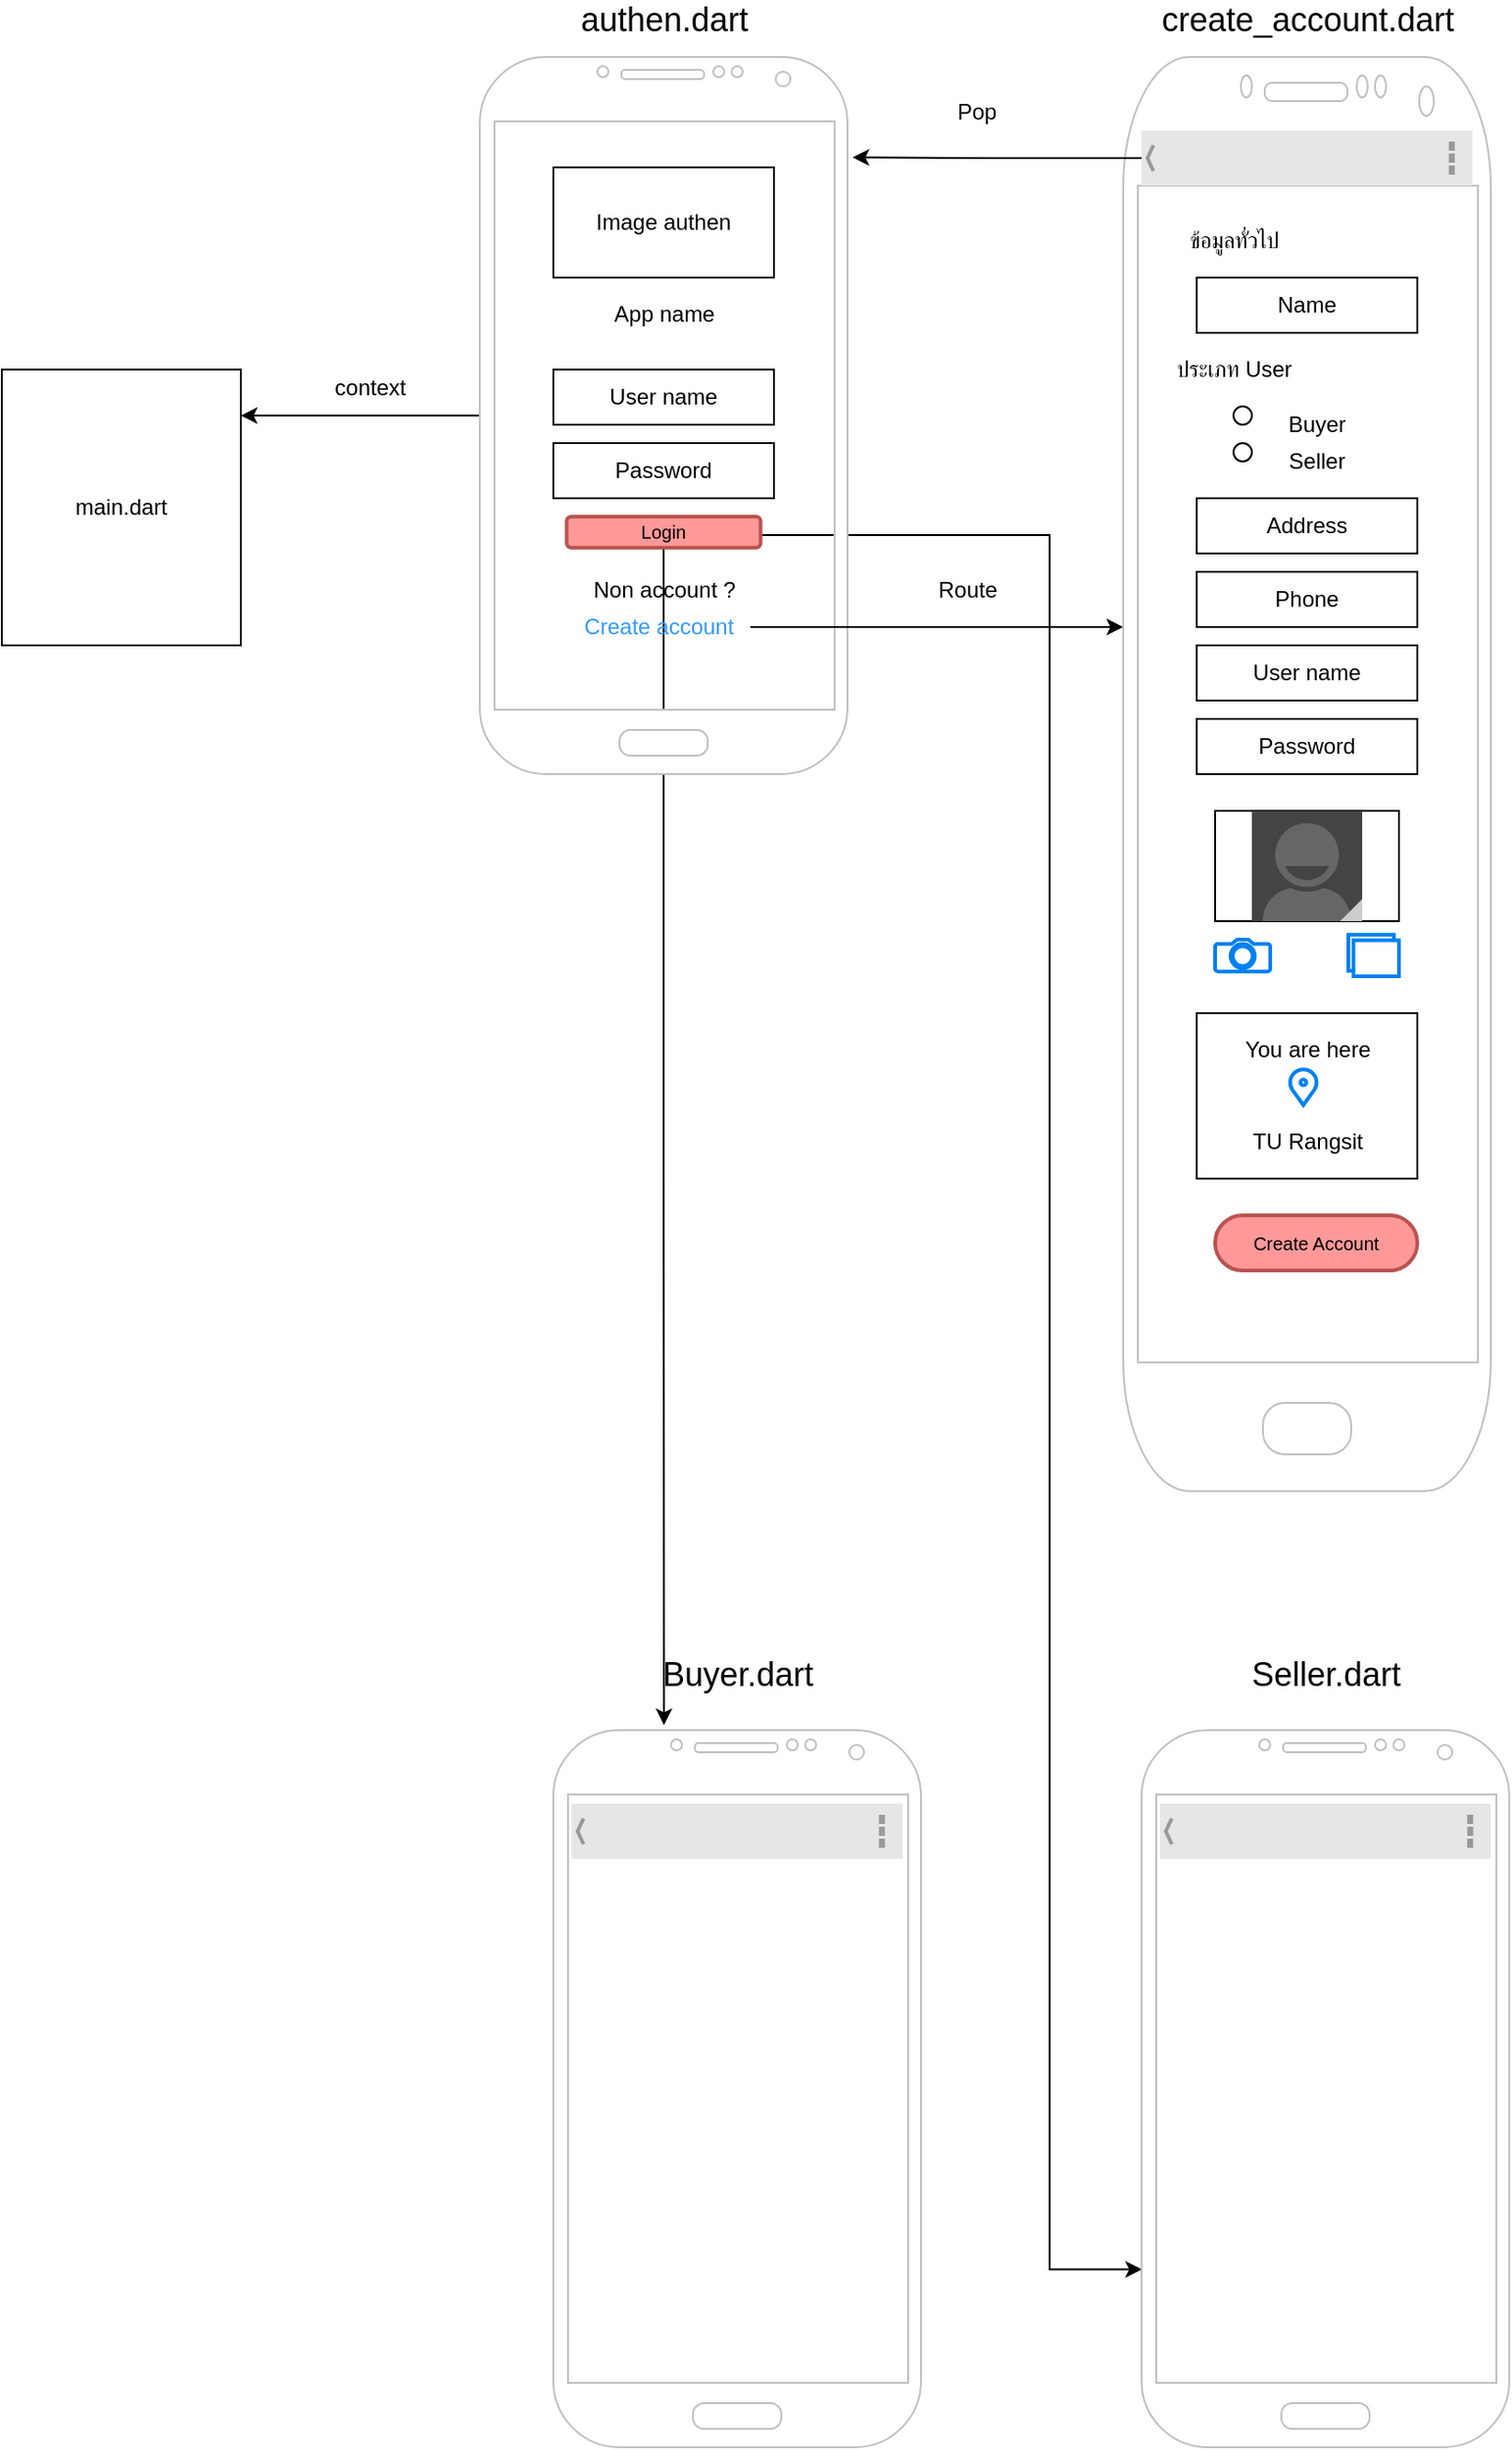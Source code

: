 <mxfile version="14.9.8" type="device"><diagram id="26nUx0y7mRMt_ns1eNpt" name="Page-1"><mxGraphModel dx="1662" dy="794" grid="1" gridSize="10" guides="0" tooltips="1" connect="1" arrows="1" fold="1" page="1" pageScale="1" pageWidth="4681" pageHeight="3300" math="0" shadow="0"><root><mxCell id="0"/><mxCell id="1" parent="0"/><mxCell id="sx2doZqShM9R0IfDt5Ej-10" style="edgeStyle=orthogonalEdgeStyle;rounded=0;orthogonalLoop=1;jettySize=auto;html=1;entryX=0.301;entryY=-0.007;entryDx=0;entryDy=0;entryPerimeter=0;exitX=0.5;exitY=1;exitDx=0;exitDy=0;" edge="1" parent="1" source="1dJgHvSNQoC90cyxaBVK-8" target="sx2doZqShM9R0IfDt5Ej-3"><mxGeometry relative="1" as="geometry"/></mxCell><mxCell id="sx2doZqShM9R0IfDt5Ej-11" style="edgeStyle=orthogonalEdgeStyle;rounded=0;orthogonalLoop=1;jettySize=auto;html=1;entryX=0.001;entryY=0.752;entryDx=0;entryDy=0;entryPerimeter=0;exitX=1;exitY=0.25;exitDx=0;exitDy=0;" edge="1" parent="1" source="1dJgHvSNQoC90cyxaBVK-8" target="sx2doZqShM9R0IfDt5Ej-7"><mxGeometry relative="1" as="geometry"><mxPoint x="580" y="1230" as="targetPoint"/><Array as="points"><mxPoint x="443" y="340"/><mxPoint x="600" y="340"/><mxPoint x="600" y="1283"/></Array></mxGeometry></mxCell><mxCell id="sx2doZqShM9R0IfDt5Ej-13" style="edgeStyle=orthogonalEdgeStyle;rounded=0;orthogonalLoop=1;jettySize=auto;html=1;entryX=1;entryY=0.167;entryDx=0;entryDy=0;entryPerimeter=0;" edge="1" parent="1" source="1dJgHvSNQoC90cyxaBVK-1" target="sx2doZqShM9R0IfDt5Ej-12"><mxGeometry relative="1" as="geometry"/></mxCell><mxCell id="1dJgHvSNQoC90cyxaBVK-1" value="" style="verticalLabelPosition=bottom;verticalAlign=top;html=1;shadow=0;dashed=0;strokeWidth=1;shape=mxgraph.android.phone2;strokeColor=#c0c0c0;" parent="1" vertex="1"><mxGeometry x="290" y="80" width="200" height="390" as="geometry"/></mxCell><mxCell id="1dJgHvSNQoC90cyxaBVK-2" value="&lt;font style=&quot;font-size: 18px&quot;&gt;authen.dart&lt;/font&gt;" style="text;html=1;align=center;verticalAlign=middle;resizable=0;points=[];autosize=1;strokeColor=none;" parent="1" vertex="1"><mxGeometry x="335" y="50" width="110" height="20" as="geometry"/></mxCell><mxCell id="1dJgHvSNQoC90cyxaBVK-3" value="Image authen" style="whiteSpace=wrap;html=1;" parent="1" vertex="1"><mxGeometry x="330" y="140" width="120" height="60" as="geometry"/></mxCell><mxCell id="1dJgHvSNQoC90cyxaBVK-5" value="App name" style="text;html=1;align=center;verticalAlign=middle;resizable=0;points=[];autosize=1;strokeColor=none;" parent="1" vertex="1"><mxGeometry x="355" y="210" width="70" height="20" as="geometry"/></mxCell><mxCell id="1dJgHvSNQoC90cyxaBVK-6" value="User name" style="whiteSpace=wrap;html=1;" parent="1" vertex="1"><mxGeometry x="330" y="250" width="120" height="30" as="geometry"/></mxCell><mxCell id="1dJgHvSNQoC90cyxaBVK-7" value="Password" style="whiteSpace=wrap;html=1;" parent="1" vertex="1"><mxGeometry x="330" y="290" width="120" height="30" as="geometry"/></mxCell><mxCell id="1dJgHvSNQoC90cyxaBVK-8" value="Login" style="rounded=1;html=1;shadow=0;dashed=0;whiteSpace=wrap;fontSize=10;align=center;strokeColor=#b85450;strokeWidth=2;fillColor=#FF9999;" parent="1" vertex="1"><mxGeometry x="337.25" y="330" width="105.5" height="16.88" as="geometry"/></mxCell><mxCell id="1dJgHvSNQoC90cyxaBVK-9" value="Non account ?" style="text;html=1;align=center;verticalAlign=middle;resizable=0;points=[];autosize=1;strokeColor=none;" parent="1" vertex="1"><mxGeometry x="345" y="360" width="90" height="20" as="geometry"/></mxCell><mxCell id="1dJgHvSNQoC90cyxaBVK-32" style="edgeStyle=orthogonalEdgeStyle;rounded=0;orthogonalLoop=1;jettySize=auto;html=1;" parent="1" source="1dJgHvSNQoC90cyxaBVK-10" edge="1"><mxGeometry relative="1" as="geometry"><mxPoint x="640" y="390" as="targetPoint"/><Array as="points"><mxPoint x="640" y="390"/></Array></mxGeometry></mxCell><mxCell id="1dJgHvSNQoC90cyxaBVK-10" value="&lt;font color=&quot;#3399ff&quot;&gt;Create account&lt;/font&gt;" style="text;html=1;align=center;verticalAlign=middle;resizable=0;points=[];autosize=1;strokeColor=none;" parent="1" vertex="1"><mxGeometry x="337.25" y="380" width="100" height="20" as="geometry"/></mxCell><mxCell id="1dJgHvSNQoC90cyxaBVK-12" value="Route" style="text;html=1;align=center;verticalAlign=middle;resizable=0;points=[];autosize=1;strokeColor=none;" parent="1" vertex="1"><mxGeometry x="530" y="360" width="50" height="20" as="geometry"/></mxCell><mxCell id="1dJgHvSNQoC90cyxaBVK-13" value="" style="verticalLabelPosition=bottom;verticalAlign=top;html=1;shadow=0;dashed=0;strokeWidth=1;shape=mxgraph.android.phone2;strokeColor=#c0c0c0;" parent="1" vertex="1"><mxGeometry x="640" y="80" width="200" height="780" as="geometry"/></mxCell><mxCell id="1dJgHvSNQoC90cyxaBVK-15" style="edgeStyle=orthogonalEdgeStyle;rounded=0;orthogonalLoop=1;jettySize=auto;html=1;entryX=1.014;entryY=0.14;entryDx=0;entryDy=0;entryPerimeter=0;" parent="1" source="1dJgHvSNQoC90cyxaBVK-14" target="1dJgHvSNQoC90cyxaBVK-1" edge="1"><mxGeometry relative="1" as="geometry"/></mxCell><mxCell id="1dJgHvSNQoC90cyxaBVK-14" value="" style="strokeWidth=1;html=1;shadow=0;dashed=0;shape=mxgraph.android.action_bar_landscape;fillColor=#E6E6E6;strokeColor=#c0c0c0;strokeWidth=2;" parent="1" vertex="1"><mxGeometry x="650" y="120" width="180" height="30" as="geometry"/></mxCell><mxCell id="1dJgHvSNQoC90cyxaBVK-17" value="Pop" style="text;html=1;align=center;verticalAlign=middle;resizable=0;points=[];autosize=1;strokeColor=none;" parent="1" vertex="1"><mxGeometry x="540" y="100" width="40" height="20" as="geometry"/></mxCell><mxCell id="1dJgHvSNQoC90cyxaBVK-18" value="" style="whiteSpace=wrap;html=1;" parent="1" vertex="1"><mxGeometry x="690" y="490" width="100" height="60" as="geometry"/></mxCell><mxCell id="1dJgHvSNQoC90cyxaBVK-20" value="" style="html=1;verticalLabelPosition=bottom;align=center;labelBackgroundColor=#ffffff;verticalAlign=top;strokeWidth=2;strokeColor=#0080F0;shadow=0;dashed=0;shape=mxgraph.ios7.icons.user;fillColor=#FFFFFF;" parent="1" vertex="1"><mxGeometry x="717.5" y="497.5" width="45" height="45" as="geometry"/></mxCell><mxCell id="1dJgHvSNQoC90cyxaBVK-22" value="" style="html=1;verticalLabelPosition=bottom;align=center;labelBackgroundColor=#ffffff;verticalAlign=top;strokeWidth=2;strokeColor=#0080F0;shadow=0;dashed=0;shape=mxgraph.ios7.icons.camera;fillColor=#FFFFFF;" parent="1" vertex="1"><mxGeometry x="690" y="560" width="30" height="17.4" as="geometry"/></mxCell><mxCell id="1dJgHvSNQoC90cyxaBVK-23" value="" style="html=1;verticalLabelPosition=bottom;align=center;labelBackgroundColor=#ffffff;verticalAlign=top;strokeWidth=2;strokeColor=#0080F0;shadow=0;dashed=0;shape=mxgraph.ios7.icons.folders_2;fillColor=#FFFFFF;" parent="1" vertex="1"><mxGeometry x="762.5" y="557.4" width="27.5" height="22.6" as="geometry"/></mxCell><mxCell id="1dJgHvSNQoC90cyxaBVK-26" value="&lt;font style=&quot;font-size: 18px&quot;&gt;create_account.dart&lt;/font&gt;" style="text;html=1;align=center;verticalAlign=middle;resizable=0;points=[];autosize=1;strokeColor=none;" parent="1" vertex="1"><mxGeometry x="655" y="50" width="170" height="20" as="geometry"/></mxCell><mxCell id="1dJgHvSNQoC90cyxaBVK-27" value="Name" style="whiteSpace=wrap;html=1;" parent="1" vertex="1"><mxGeometry x="680" y="200" width="120" height="30" as="geometry"/></mxCell><mxCell id="1dJgHvSNQoC90cyxaBVK-28" value="User name" style="whiteSpace=wrap;html=1;" parent="1" vertex="1"><mxGeometry x="680" y="400" width="120" height="30" as="geometry"/></mxCell><mxCell id="1dJgHvSNQoC90cyxaBVK-29" value="Password" style="whiteSpace=wrap;html=1;" parent="1" vertex="1"><mxGeometry x="680" y="440" width="120" height="30" as="geometry"/></mxCell><mxCell id="1dJgHvSNQoC90cyxaBVK-33" value="" style="whiteSpace=wrap;html=1;" parent="1" vertex="1"><mxGeometry x="680" y="600" width="120" height="90" as="geometry"/></mxCell><mxCell id="1dJgHvSNQoC90cyxaBVK-34" value="" style="html=1;verticalLabelPosition=bottom;align=center;labelBackgroundColor=#ffffff;verticalAlign=top;strokeWidth=2;strokeColor=#0080F0;shadow=0;dashed=0;shape=mxgraph.ios7.icons.location;fillColor=#FFFFFF;" parent="1" vertex="1"><mxGeometry x="730" y="630" width="16" height="20" as="geometry"/></mxCell><mxCell id="1dJgHvSNQoC90cyxaBVK-35" value="You are here" style="text;html=1;align=center;verticalAlign=middle;resizable=0;points=[];autosize=1;strokeColor=none;" parent="1" vertex="1"><mxGeometry x="700" y="610" width="80" height="20" as="geometry"/></mxCell><mxCell id="pUANR-uJmT7myDHNlWh9-1" value="TU Rangsit" style="text;html=1;align=center;verticalAlign=middle;resizable=0;points=[];autosize=1;strokeColor=none;" parent="1" vertex="1"><mxGeometry x="700" y="660" width="80" height="20" as="geometry"/></mxCell><mxCell id="pUANR-uJmT7myDHNlWh9-2" value="ประเภท User" style="text;html=1;align=center;verticalAlign=middle;resizable=0;points=[];autosize=1;strokeColor=none;" parent="1" vertex="1"><mxGeometry x="660" y="240" width="80" height="20" as="geometry"/></mxCell><mxCell id="pUANR-uJmT7myDHNlWh9-13" value="ข้อมูลทั่วไป" style="text;html=1;align=center;verticalAlign=middle;resizable=0;points=[];autosize=1;strokeColor=none;" parent="1" vertex="1"><mxGeometry x="665" y="170" width="70" height="20" as="geometry"/></mxCell><mxCell id="pUANR-uJmT7myDHNlWh9-14" value="" style="ellipse;whiteSpace=wrap;html=1;aspect=fixed;" parent="1" vertex="1"><mxGeometry x="700" y="270" width="10" height="10" as="geometry"/></mxCell><mxCell id="pUANR-uJmT7myDHNlWh9-16" value="" style="ellipse;whiteSpace=wrap;html=1;aspect=fixed;" parent="1" vertex="1"><mxGeometry x="700" y="290" width="10" height="10" as="geometry"/></mxCell><mxCell id="pUANR-uJmT7myDHNlWh9-23" value="Buyer" style="text;html=1;align=center;verticalAlign=middle;resizable=0;points=[];autosize=1;strokeColor=none;" parent="1" vertex="1"><mxGeometry x="720" y="270" width="50" height="20" as="geometry"/></mxCell><mxCell id="pUANR-uJmT7myDHNlWh9-24" value="Seller" style="text;html=1;align=center;verticalAlign=middle;resizable=0;points=[];autosize=1;strokeColor=none;" parent="1" vertex="1"><mxGeometry x="720" y="290" width="50" height="20" as="geometry"/></mxCell><mxCell id="pUANR-uJmT7myDHNlWh9-27" value="Address" style="whiteSpace=wrap;html=1;" parent="1" vertex="1"><mxGeometry x="680" y="320" width="120" height="30" as="geometry"/></mxCell><mxCell id="pUANR-uJmT7myDHNlWh9-28" value="Phone" style="whiteSpace=wrap;html=1;" parent="1" vertex="1"><mxGeometry x="680" y="360" width="120" height="30" as="geometry"/></mxCell><mxCell id="pUANR-uJmT7myDHNlWh9-29" value="Create Account" style="rounded=1;html=1;shadow=0;dashed=0;whiteSpace=wrap;fontSize=10;align=center;strokeColor=#b85450;strokeWidth=2;fillColor=#FF9999;arcSize=50;" parent="1" vertex="1"><mxGeometry x="690" y="710" width="110" height="30" as="geometry"/></mxCell><mxCell id="sx2doZqShM9R0IfDt5Ej-1" value="" style="verticalLabelPosition=bottom;verticalAlign=top;html=1;shadow=0;dashed=0;strokeWidth=1;shape=mxgraph.android.contact_badge_normal;" vertex="1" parent="1"><mxGeometry x="710" y="490" width="60" height="60" as="geometry"/></mxCell><mxCell id="sx2doZqShM9R0IfDt5Ej-3" value="" style="verticalLabelPosition=bottom;verticalAlign=top;html=1;shadow=0;dashed=0;strokeWidth=1;shape=mxgraph.android.phone2;strokeColor=#c0c0c0;" vertex="1" parent="1"><mxGeometry x="330" y="990" width="200" height="390" as="geometry"/></mxCell><mxCell id="sx2doZqShM9R0IfDt5Ej-5" value="&lt;font style=&quot;font-size: 18px&quot;&gt;Buyer.dart&lt;/font&gt;" style="text;html=1;align=center;verticalAlign=middle;resizable=0;points=[];autosize=1;strokeColor=none;" vertex="1" parent="1"><mxGeometry x="380" y="950" width="100" height="20" as="geometry"/></mxCell><mxCell id="sx2doZqShM9R0IfDt5Ej-6" value="" style="strokeWidth=1;html=1;shadow=0;dashed=0;shape=mxgraph.android.action_bar_landscape;fillColor=#E6E6E6;strokeColor=#c0c0c0;strokeWidth=2;" vertex="1" parent="1"><mxGeometry x="340" y="1030" width="180" height="30" as="geometry"/></mxCell><mxCell id="sx2doZqShM9R0IfDt5Ej-7" value="" style="verticalLabelPosition=bottom;verticalAlign=top;html=1;shadow=0;dashed=0;strokeWidth=1;shape=mxgraph.android.phone2;strokeColor=#c0c0c0;" vertex="1" parent="1"><mxGeometry x="650" y="990" width="200" height="390" as="geometry"/></mxCell><mxCell id="sx2doZqShM9R0IfDt5Ej-8" value="&lt;font style=&quot;font-size: 18px&quot;&gt;Seller.dart&lt;/font&gt;" style="text;html=1;align=center;verticalAlign=middle;resizable=0;points=[];autosize=1;strokeColor=none;" vertex="1" parent="1"><mxGeometry x="700" y="950" width="100" height="20" as="geometry"/></mxCell><mxCell id="sx2doZqShM9R0IfDt5Ej-9" value="" style="strokeWidth=1;html=1;shadow=0;dashed=0;shape=mxgraph.android.action_bar_landscape;fillColor=#E6E6E6;strokeColor=#c0c0c0;strokeWidth=2;" vertex="1" parent="1"><mxGeometry x="660" y="1030" width="180" height="30" as="geometry"/></mxCell><mxCell id="sx2doZqShM9R0IfDt5Ej-12" value="main.dart" style="whiteSpace=wrap;html=1;" vertex="1" parent="1"><mxGeometry x="30" y="250" width="130" height="150" as="geometry"/></mxCell><mxCell id="sx2doZqShM9R0IfDt5Ej-14" value="context" style="text;html=1;align=center;verticalAlign=middle;resizable=0;points=[];autosize=1;strokeColor=none;" vertex="1" parent="1"><mxGeometry x="205" y="250" width="50" height="20" as="geometry"/></mxCell></root></mxGraphModel></diagram></mxfile>